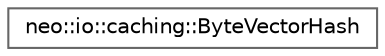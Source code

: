 digraph "Graphical Class Hierarchy"
{
 // LATEX_PDF_SIZE
  bgcolor="transparent";
  edge [fontname=Helvetica,fontsize=10,labelfontname=Helvetica,labelfontsize=10];
  node [fontname=Helvetica,fontsize=10,shape=box,height=0.2,width=0.4];
  rankdir="LR";
  Node0 [id="Node000000",label="neo::io::caching::ByteVectorHash",height=0.2,width=0.4,color="grey40", fillcolor="white", style="filled",URL="$structneo_1_1io_1_1caching_1_1_byte_vector_hash.html",tooltip="A hash function for ByteVector."];
}
